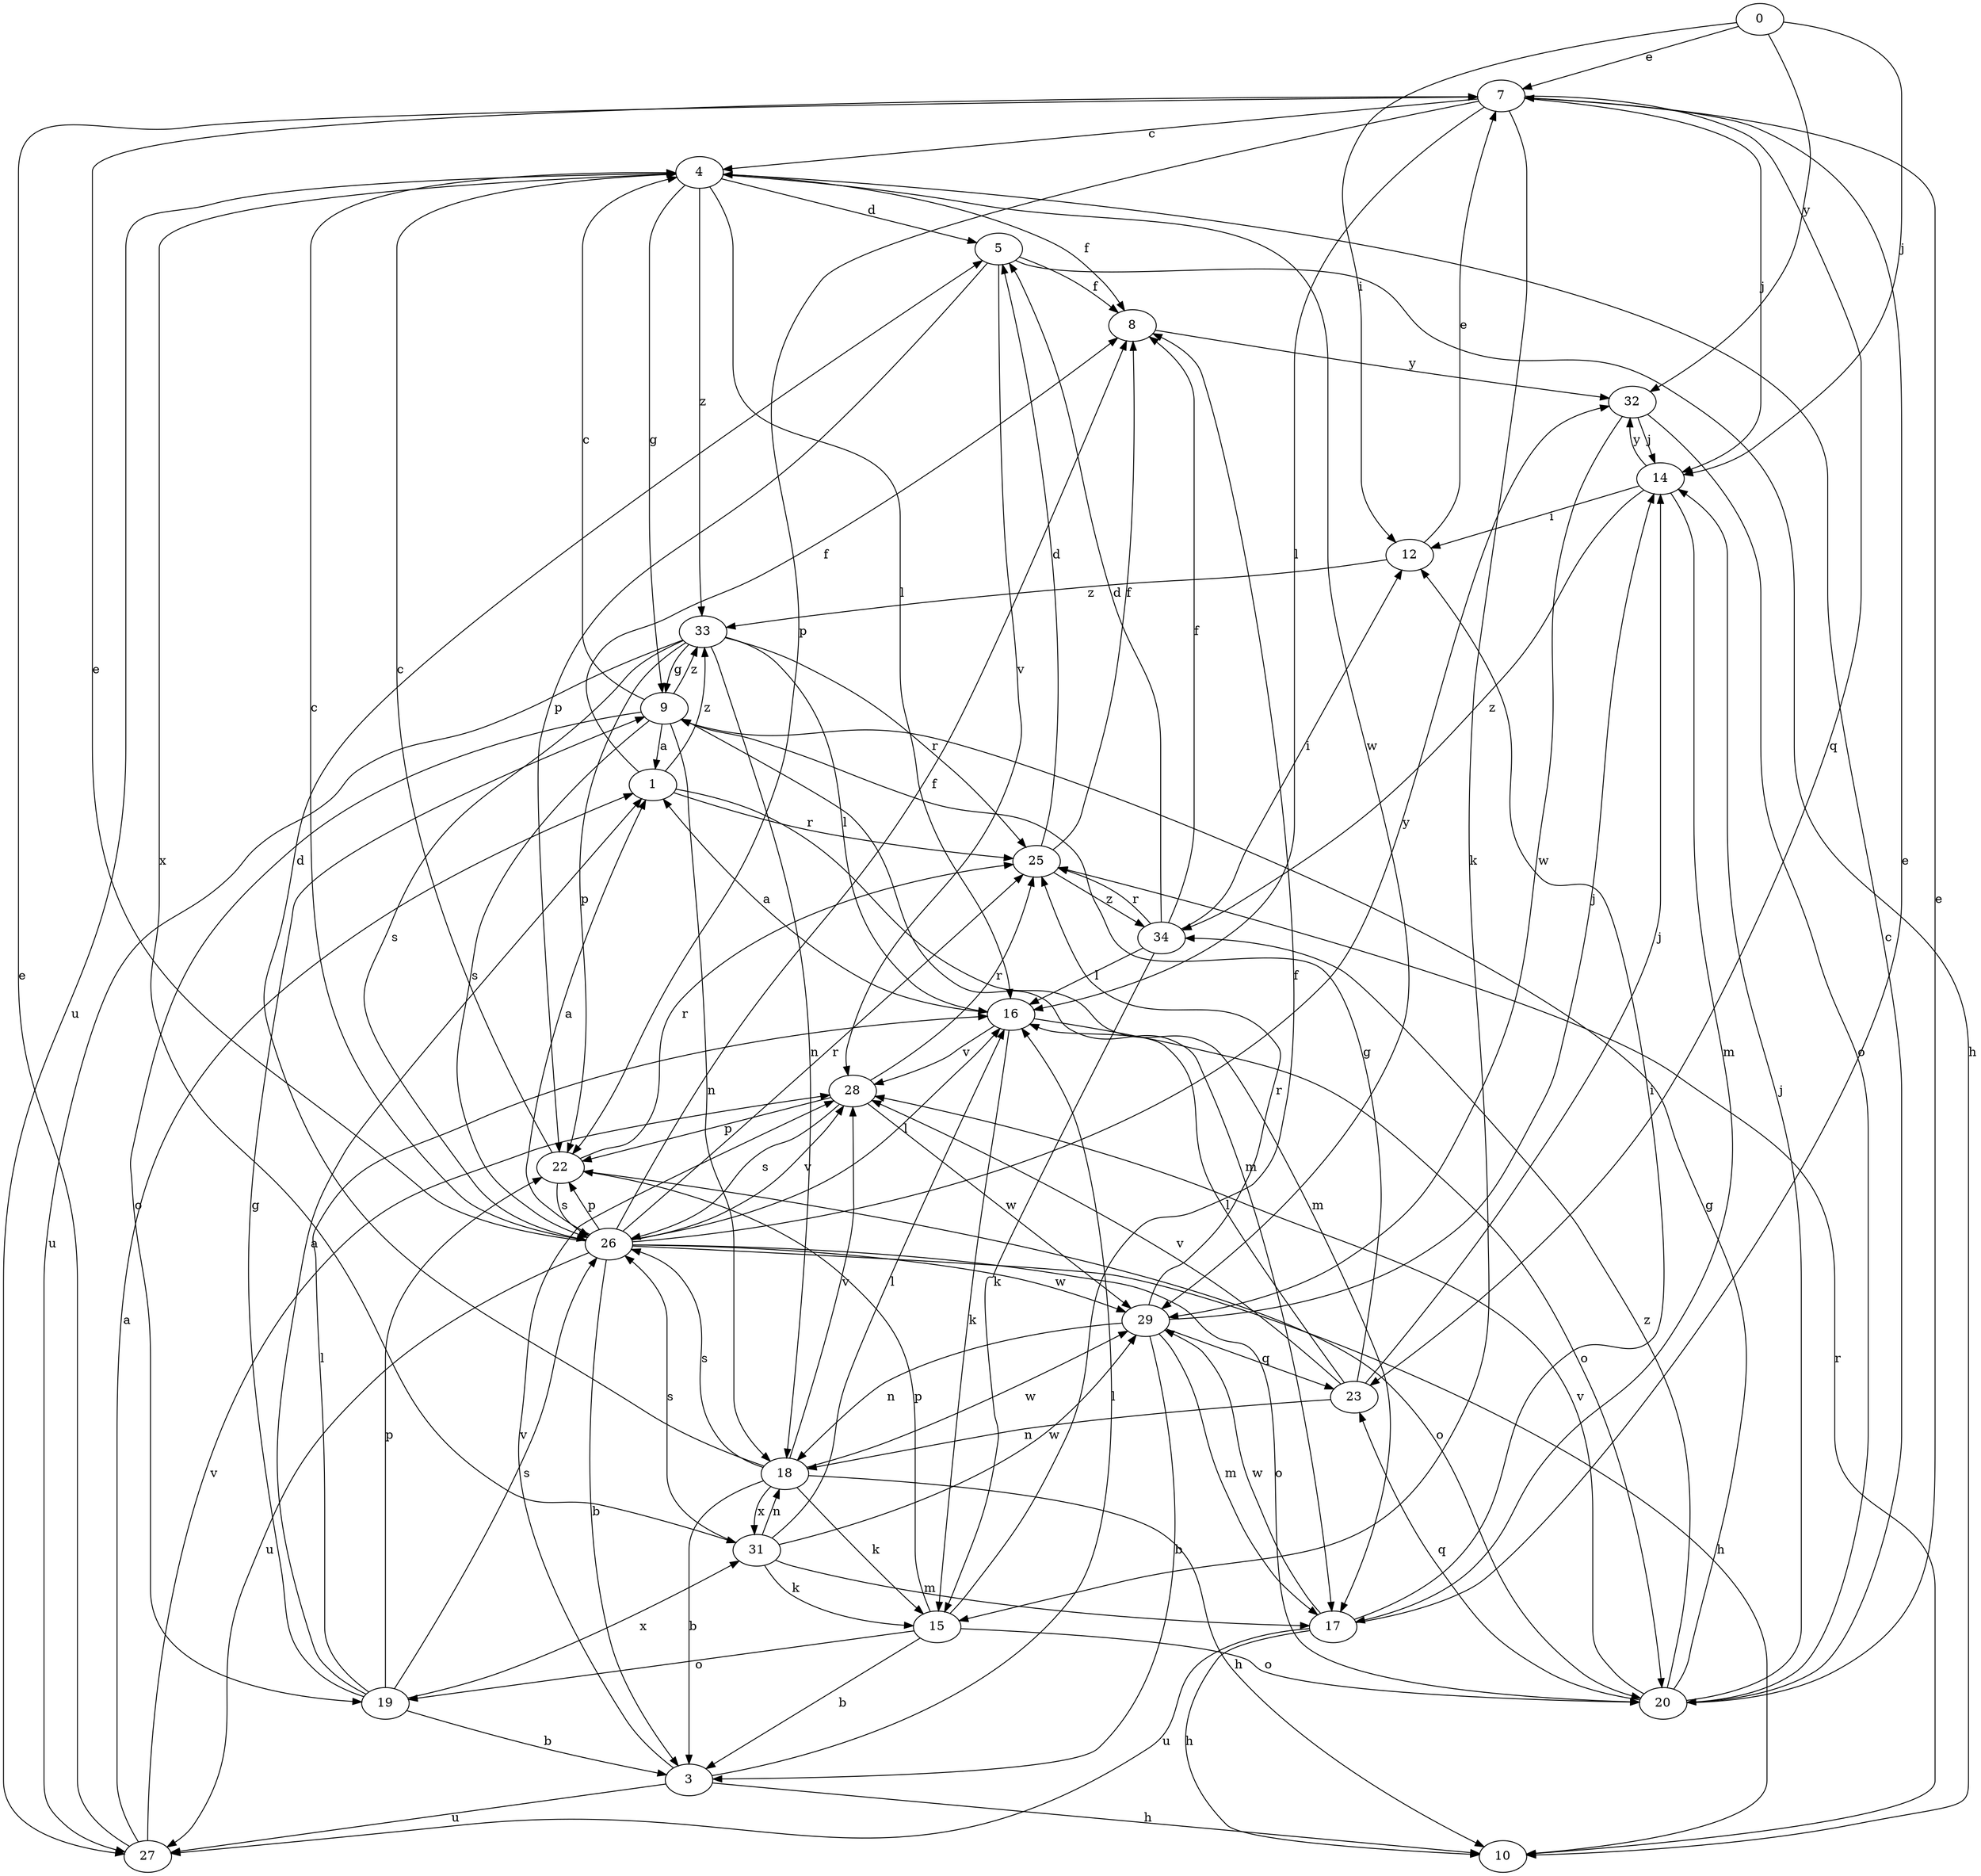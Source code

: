 strict digraph  {
0;
1;
3;
4;
5;
7;
8;
9;
10;
12;
14;
15;
16;
17;
18;
19;
20;
22;
23;
25;
26;
27;
28;
29;
31;
32;
33;
34;
0 -> 7  [label=e];
0 -> 12  [label=i];
0 -> 14  [label=j];
0 -> 32  [label=y];
1 -> 8  [label=f];
1 -> 17  [label=m];
1 -> 25  [label=r];
1 -> 33  [label=z];
3 -> 10  [label=h];
3 -> 16  [label=l];
3 -> 27  [label=u];
3 -> 28  [label=v];
4 -> 5  [label=d];
4 -> 8  [label=f];
4 -> 9  [label=g];
4 -> 16  [label=l];
4 -> 27  [label=u];
4 -> 29  [label=w];
4 -> 31  [label=x];
4 -> 33  [label=z];
5 -> 8  [label=f];
5 -> 10  [label=h];
5 -> 22  [label=p];
5 -> 28  [label=v];
7 -> 4  [label=c];
7 -> 14  [label=j];
7 -> 15  [label=k];
7 -> 16  [label=l];
7 -> 22  [label=p];
7 -> 23  [label=q];
8 -> 32  [label=y];
9 -> 1  [label=a];
9 -> 4  [label=c];
9 -> 17  [label=m];
9 -> 18  [label=n];
9 -> 19  [label=o];
9 -> 26  [label=s];
9 -> 33  [label=z];
10 -> 25  [label=r];
12 -> 7  [label=e];
12 -> 33  [label=z];
14 -> 12  [label=i];
14 -> 17  [label=m];
14 -> 32  [label=y];
14 -> 34  [label=z];
15 -> 3  [label=b];
15 -> 8  [label=f];
15 -> 19  [label=o];
15 -> 20  [label=o];
15 -> 22  [label=p];
16 -> 1  [label=a];
16 -> 15  [label=k];
16 -> 20  [label=o];
16 -> 28  [label=v];
17 -> 7  [label=e];
17 -> 10  [label=h];
17 -> 12  [label=i];
17 -> 27  [label=u];
17 -> 29  [label=w];
18 -> 3  [label=b];
18 -> 5  [label=d];
18 -> 10  [label=h];
18 -> 15  [label=k];
18 -> 26  [label=s];
18 -> 28  [label=v];
18 -> 29  [label=w];
18 -> 31  [label=x];
19 -> 1  [label=a];
19 -> 3  [label=b];
19 -> 9  [label=g];
19 -> 16  [label=l];
19 -> 22  [label=p];
19 -> 26  [label=s];
19 -> 31  [label=x];
20 -> 4  [label=c];
20 -> 7  [label=e];
20 -> 9  [label=g];
20 -> 14  [label=j];
20 -> 23  [label=q];
20 -> 28  [label=v];
20 -> 34  [label=z];
22 -> 4  [label=c];
22 -> 20  [label=o];
22 -> 25  [label=r];
22 -> 26  [label=s];
23 -> 9  [label=g];
23 -> 14  [label=j];
23 -> 16  [label=l];
23 -> 18  [label=n];
23 -> 28  [label=v];
25 -> 5  [label=d];
25 -> 8  [label=f];
25 -> 34  [label=z];
26 -> 1  [label=a];
26 -> 3  [label=b];
26 -> 4  [label=c];
26 -> 7  [label=e];
26 -> 8  [label=f];
26 -> 10  [label=h];
26 -> 16  [label=l];
26 -> 20  [label=o];
26 -> 22  [label=p];
26 -> 25  [label=r];
26 -> 27  [label=u];
26 -> 28  [label=v];
26 -> 29  [label=w];
26 -> 32  [label=y];
27 -> 1  [label=a];
27 -> 7  [label=e];
27 -> 28  [label=v];
28 -> 22  [label=p];
28 -> 25  [label=r];
28 -> 26  [label=s];
28 -> 29  [label=w];
29 -> 3  [label=b];
29 -> 14  [label=j];
29 -> 17  [label=m];
29 -> 18  [label=n];
29 -> 23  [label=q];
29 -> 25  [label=r];
31 -> 15  [label=k];
31 -> 16  [label=l];
31 -> 17  [label=m];
31 -> 18  [label=n];
31 -> 26  [label=s];
31 -> 29  [label=w];
32 -> 14  [label=j];
32 -> 20  [label=o];
32 -> 29  [label=w];
33 -> 9  [label=g];
33 -> 16  [label=l];
33 -> 18  [label=n];
33 -> 22  [label=p];
33 -> 25  [label=r];
33 -> 26  [label=s];
33 -> 27  [label=u];
34 -> 5  [label=d];
34 -> 8  [label=f];
34 -> 12  [label=i];
34 -> 15  [label=k];
34 -> 16  [label=l];
34 -> 25  [label=r];
}
